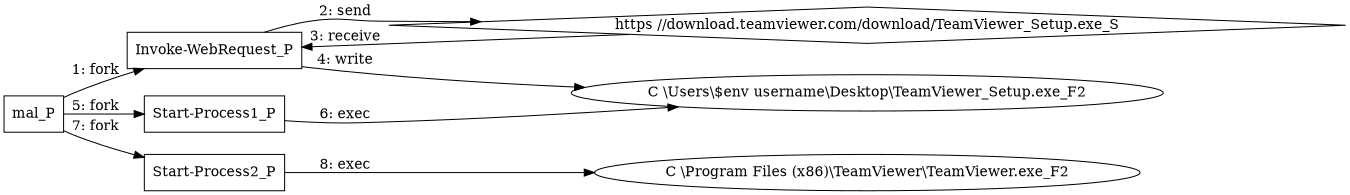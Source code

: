 digraph T1219 {
rankdir="LR"
size="9"
fixedsize="false"
splines="true"
nodesep=0.3
ranksep=0
fontsize=10
overlap="scalexy"
engine= "neato"
	"mal_P" [node_type=Process shape=box]
	"Invoke-WebRequest_P" [node_type=Process shape=box]
	"Start-Process1_P" [node_type=Process shape=box]
	"Start-Process2_P" [node_type=Process shape=box]
	"C \\Users\\$env username\\Desktop\\TeamViewer_Setup.exe_F2" [node_type=File shape=ellipse]
	"C \\Program Files (x86)\\TeamViewer\\TeamViewer.exe_F2" [node_type=File shape=ellipse]
	"https //download.teamviewer.com/download/TeamViewer_Setup.exe_S" [node_type=Socket shape=diamond]
	"mal_P" -> "Invoke-WebRequest_P" [label="1: fork"]
	"Invoke-WebRequest_P" -> "https //download.teamviewer.com/download/TeamViewer_Setup.exe_S" [label="2: send"]
	"https //download.teamviewer.com/download/TeamViewer_Setup.exe_S" -> "Invoke-WebRequest_P" [label="3: receive"]
	"Invoke-WebRequest_P" -> "C \\Users\\$env username\\Desktop\\TeamViewer_Setup.exe_F2" [label="4: write"]
	"mal_P" -> "Start-Process1_P" [label="5: fork"]
	"Start-Process1_P" -> "C \\Users\\$env username\\Desktop\\TeamViewer_Setup.exe_F2" [label="6: exec"]
	"mal_P" -> "Start-Process2_P" [label="7: fork"]
	"Start-Process2_P" -> "C \\Program Files (x86)\\TeamViewer\\TeamViewer.exe_F2" [label="8: exec"]
}
